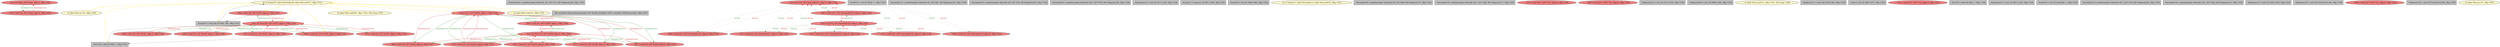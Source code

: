 
digraph G {


node6136 [fillcolor=lightcoral,label="  store i32 %68, i32* %tmp, align 4, !dbg !1528",shape=ellipse,style=filled ]
node6134 [fillcolor=lemonchiffon,label="  br label %for.inc135, !dbg !1550",shape=ellipse,style=filled ]
node6133 [fillcolor=lemonchiffon,label="  br label %for.cond106, !dbg !1552, !llvm.loop !1553",shape=ellipse,style=filled ]
node6130 [fillcolor=grey,label="  %arrayidx121 = getelementptr inbounds i32, i32* %71, i64 %idxprom120, !dbg !1529",shape=rectangle,style=filled ]
node6131 [fillcolor=lightcoral,label="  %62 = load i32, i32* %i105, align 4, !dbg !1511",shape=ellipse,style=filled ]
node6128 [fillcolor=lightcoral,label="  store i32 %78, i32* %arrayidx131, align 4, !dbg !1544",shape=ellipse,style=filled ]
node6123 [fillcolor=grey,label="  %sub119 = sub i32 %sub, 1, !dbg !1533",shape=rectangle,style=filled ]
node6122 [fillcolor=grey,label="  %arrayidx131 = getelementptr inbounds i32, i32* %81, i64 %idxprom130, !dbg !1539",shape=rectangle,style=filled ]
node6121 [fillcolor=lightcoral,label="  %63 = load i32, i32* %j109, align 4, !dbg !1520",shape=ellipse,style=filled ]
node6119 [fillcolor=grey,label="  %arrayidx125 = getelementptr inbounds i32, i32* %76, i64 %idxprom124, !dbg !1534",shape=rectangle,style=filled ]
node6117 [fillcolor=grey,label="  %arrayidx127 = getelementptr inbounds i32*, i32** %79, i64 %idxprom126, !dbg !1539",shape=rectangle,style=filled ]
node6116 [fillcolor=grey,label="  %idxprom124 = zext i32 %77 to i64, !dbg !1534",shape=rectangle,style=filled ]
node6126 [fillcolor=grey,label="  %cmp111 = icmp ult i32 %63, 1500, !dbg !1522",shape=rectangle,style=filled ]
node6115 [fillcolor=grey,label="  %sub128 = sub i32 3000, %82, !dbg !1542",shape=rectangle,style=filled ]
node6139 [fillcolor=lemonchiffon,label="  br i1 %cmp111, label %for.body112, label %for.end134, !dbg !1523",shape=ellipse,style=filled ]
node6092 [fillcolor=grey,label="  %arrayidx116 = getelementptr inbounds i32, i32* %66, i64 %idxprom115, !dbg !1524",shape=rectangle,style=filled ]
node6118 [fillcolor=lightcoral,label="  %81 = load i32*, i32** %arrayidx127, align 8, !dbg !1539",shape=ellipse,style=filled ]
node6085 [fillcolor=grey,label="  %arrayidx118 = getelementptr inbounds i32*, i32** %69, i64 %idxprom117, !dbg !1529",shape=rectangle,style=filled ]
node6082 [fillcolor=lightcoral,label="  store i32 %inc136, i32* %i105, align 4, !dbg !1551",shape=ellipse,style=filled ]
node6094 [fillcolor=lightcoral,label="  %79 = load i32**, i32*** %c, align 8, !dbg !1539",shape=ellipse,style=filled ]
node6108 [fillcolor=lightcoral,label="  %78 = load i32, i32* %tmp, align 4, !dbg !1538",shape=ellipse,style=filled ]
node6107 [fillcolor=lightcoral,label="  store i32 %73, i32* %arrayidx125, align 4, !dbg !1537",shape=ellipse,style=filled ]
node6093 [fillcolor=lightcoral,label="  %66 = load i32*, i32** %arrayidx114, align 8, !dbg !1524",shape=ellipse,style=filled ]
node6106 [fillcolor=lightcoral,label="  %77 = load i32, i32* %j109, align 4, !dbg !1536",shape=ellipse,style=filled ]
node6105 [fillcolor=lightcoral,label="  %75 = load i32, i32* %i105, align 4, !dbg !1535",shape=ellipse,style=filled ]
node6088 [fillcolor=lightcoral,label="  %69 = load i32**, i32*** %c, align 8, !dbg !1529",shape=ellipse,style=filled ]
node6135 [fillcolor=grey,label="  %idxprom122 = zext i32 %75 to i64, !dbg !1534",shape=rectangle,style=filled ]
node6112 [fillcolor=grey,label="  %idxprom126 = zext i32 %80 to i64, !dbg !1539",shape=rectangle,style=filled ]
node6087 [fillcolor=lightcoral,label="  %70 = load i32, i32* %i105, align 4, !dbg !1530",shape=ellipse,style=filled ]
node6086 [fillcolor=lightcoral,label="  %72 = load i32, i32* %j109, align 4, !dbg !1531",shape=ellipse,style=filled ]
node6127 [fillcolor=lemonchiffon,label="  br label %for.cond110, !dbg !1547, !llvm.loop !1548",shape=ellipse,style=filled ]
node6089 [fillcolor=lightcoral,label="  store i32 0, i32* %j109, align 4, !dbg !1518",shape=ellipse,style=filled ]
node6132 [fillcolor=lightcoral,label="  %65 = load i32, i32* %i105, align 4, !dbg !1526",shape=ellipse,style=filled ]
node6124 [fillcolor=grey,label="  %cmp107 = icmp ult i32 %62, 100, !dbg !1513",shape=rectangle,style=filled ]
node6079 [fillcolor=lightcoral,label="  %73 = load i32, i32* %arrayidx121, align 4, !dbg !1529",shape=ellipse,style=filled ]
node6102 [fillcolor=lemonchiffon,label="  br label %for.cond110, !dbg !1519",shape=ellipse,style=filled ]
node6091 [fillcolor=grey,label="  %idxprom117 = zext i32 %70 to i64, !dbg !1529",shape=rectangle,style=filled ]
node6081 [fillcolor=grey,label="  %sub = sub i32 3000, %72, !dbg !1532",shape=rectangle,style=filled ]
node6084 [fillcolor=lightcoral,label="  %71 = load i32*, i32** %arrayidx118, align 8, !dbg !1529",shape=ellipse,style=filled ]
node6095 [fillcolor=lightcoral,label="  %74 = load i32**, i32*** %c, align 8, !dbg !1534",shape=ellipse,style=filled ]
node6083 [fillcolor=grey,label="  %inc133 = add i32 %83, 1, !dbg !1546",shape=rectangle,style=filled ]
node6096 [fillcolor=grey,label="  %idxprom115 = zext i32 %67 to i64, !dbg !1524",shape=rectangle,style=filled ]
node6097 [fillcolor=lightcoral,label="  %67 = load i32, i32* %j109, align 4, !dbg !1527",shape=ellipse,style=filled ]
node6100 [fillcolor=grey,label="  %sub129 = sub i32 %sub128, 1, !dbg !1543",shape=rectangle,style=filled ]
node6129 [fillcolor=grey,label="  call void @llvm.dbg.declare(metadata i32* %j109, metadata !1672, metadata !DIExpression()), !dbg !1675",shape=rectangle,style=filled ]
node6098 [fillcolor=grey,label="  %arrayidx123 = getelementptr inbounds i32*, i32** %74, i64 %idxprom122, !dbg !1534",shape=rectangle,style=filled ]
node6099 [fillcolor=grey,label="  %arrayidx114 = getelementptr inbounds i32*, i32** %64, i64 %idxprom113, !dbg !1524",shape=rectangle,style=filled ]
node6101 [fillcolor=grey,label="  %idxprom113 = zext i32 %65 to i64, !dbg !1524",shape=rectangle,style=filled ]
node6080 [fillcolor=grey,label="  %idxprom120 = zext i32 %sub119 to i64, !dbg !1529",shape=rectangle,style=filled ]
node6111 [fillcolor=lightcoral,label="  %76 = load i32*, i32** %arrayidx123, align 8, !dbg !1534",shape=ellipse,style=filled ]
node6138 [fillcolor=lemonchiffon,label="  br i1 %cmp107, label %for.body108, label %for.end137, !dbg !1514",shape=ellipse,style=filled ]
node6090 [fillcolor=lightcoral,label="  %68 = load i32, i32* %arrayidx116, align 4, !dbg !1524",shape=ellipse,style=filled ]
node6103 [fillcolor=lightcoral,label="  %64 = load i32**, i32*** %c, align 8, !dbg !1524",shape=ellipse,style=filled ]
node6137 [fillcolor=grey,label="  %idxprom130 = zext i32 %sub129 to i64, !dbg !1539",shape=rectangle,style=filled ]
node6104 [fillcolor=lightcoral,label="  %84 = load i32, i32* %i105, align 4, !dbg !1551",shape=ellipse,style=filled ]
node6120 [fillcolor=grey,label="  %inc136 = add i32 %84, 1, !dbg !1551",shape=rectangle,style=filled ]
node6109 [fillcolor=lightcoral,label="  %80 = load i32, i32* %i105, align 4, !dbg !1540",shape=ellipse,style=filled ]
node6125 [fillcolor=lemonchiffon,label="  br label %for.inc132, !dbg !1545",shape=ellipse,style=filled ]
node6110 [fillcolor=lightcoral,label="  %82 = load i32, i32* %j109, align 4, !dbg !1541",shape=ellipse,style=filled ]
node6113 [fillcolor=lightcoral,label="  %83 = load i32, i32* %j109, align 4, !dbg !1546",shape=ellipse,style=filled ]
node6114 [fillcolor=lightcoral,label="  store i32 %inc133, i32* %j109, align 4, !dbg !1546",shape=ellipse,style=filled ]

node6113->node6114 [style=solid,color=firebrick3,label="A|indep|Const",penwidth=1.0,fontcolor=firebrick3 ]
node6114->node6113 [style=solid,color=forestgreen,label="T|indep|Const",penwidth=1.0,fontcolor=forestgreen ]
node6114->node6106 [style=solid,color=forestgreen,label="T|indep|Const",penwidth=1.0,fontcolor=forestgreen ]
node6106->node6114 [style=solid,color=firebrick3,label="A|indep|Const",penwidth=1.0,fontcolor=firebrick3 ]
node6107->node6111 [style=dotted,color=forestgreen,label="T|Conf",penwidth=1.0,fontcolor=forestgreen ]
node6109->node6082 [style=solid,color=firebrick3,label="A|indep|Const",penwidth=1.0,fontcolor=firebrick3 ]
node6114->node6110 [style=solid,color=forestgreen,label="T|indep|Const",penwidth=1.0,fontcolor=forestgreen ]
node6110->node6114 [style=solid,color=firebrick3,label="A|indep|Const",penwidth=1.0,fontcolor=firebrick3 ]
node6118->node6107 [style=dotted,color=firebrick3,label="A|Conf",penwidth=1.0,fontcolor=firebrick3 ]
node6082->node6087 [style=solid,color=forestgreen,label="T|indep|Const",penwidth=1.0,fontcolor=forestgreen ]
node6093->node6128 [style=dotted,color=firebrick3,label="A|Conf",penwidth=1.0,fontcolor=firebrick3 ]
node6107->node6118 [style=dotted,color=forestgreen,label="T|Conf",penwidth=1.0,fontcolor=forestgreen ]
node6128->node6093 [style=dotted,color=forestgreen,label="T|Conf",penwidth=1.0,fontcolor=forestgreen ]
node6079->node6107 [style=dotted,color=firebrick3,label="A|Conf",penwidth=1.0,fontcolor=firebrick3 ]
node6097->node6089 [style=solid,color=firebrick3,label="A|indep|Const",penwidth=1.0,fontcolor=firebrick3 ]
node6106->node6089 [style=solid,color=firebrick3,label="A|indep|Const",penwidth=1.0,fontcolor=firebrick3 ]
node6089->node6106 [style=solid,color=forestgreen,label="T|indep|Const",penwidth=1.0,fontcolor=forestgreen ]
node6124->node6138 [style=solid,color=black,label="",penwidth=0.5,fontcolor=black ]
node6138->node6124 [style=solid,color=gold,label="C",penwidth=1.0,fontcolor=gold ]
node6128->node6090 [style=dotted,color=forestgreen,label="T|Conf",penwidth=1.0,fontcolor=forestgreen ]
node6107->node6079 [style=dotted,color=forestgreen,label="T|Conf",penwidth=1.0,fontcolor=forestgreen ]
node6090->node6128 [style=dotted,color=firebrick3,label="A|Conf",penwidth=1.0,fontcolor=firebrick3 ]
node6138->node6104 [style=solid,color=gold,label="C",penwidth=1.0,fontcolor=gold ]
node6111->node6107 [style=dotted,color=firebrick3,label="A|Conf",penwidth=1.0,fontcolor=firebrick3 ]
node6084->node6107 [style=dotted,color=firebrick3,label="A|Conf",penwidth=1.0,fontcolor=firebrick3 ]
node6107->node6084 [style=dotted,color=forestgreen,label="T|Conf",penwidth=1.0,fontcolor=forestgreen ]
node6138->node6131 [style=solid,color=gold,label="C",penwidth=1.0,fontcolor=gold ]
node6120->node6082 [style=solid,color=black,label="",penwidth=0.5,fontcolor=black ]
node6107->node6093 [style=dotted,color=forestgreen,label="T|Conf",penwidth=1.0,fontcolor=forestgreen ]
node6087->node6082 [style=solid,color=firebrick3,label="A|indep|Const",penwidth=1.0,fontcolor=firebrick3 ]
node6082->node6131 [style=solid,color=forestgreen,label="T|indep|Const",penwidth=1.0,fontcolor=forestgreen ]
node6131->node6082 [style=solid,color=firebrick3,label="A|indep|Const",penwidth=1.0,fontcolor=firebrick3 ]
node6121->node6089 [style=solid,color=firebrick3,label="A|indep|Const",penwidth=1.0,fontcolor=firebrick3 ]
node6089->node6121 [style=solid,color=forestgreen,label="T|indep|Const",penwidth=1.0,fontcolor=forestgreen ]
node6082->node6109 [style=solid,color=forestgreen,label="T|indep|Const",penwidth=1.0,fontcolor=forestgreen ]
node6138->node6134 [style=solid,color=gold,label="C",penwidth=1.0,fontcolor=gold ]
node6086->node6114 [style=solid,color=firebrick3,label="A|indep|Const",penwidth=1.0,fontcolor=firebrick3 ]
node6082->node6104 [style=solid,color=forestgreen,label="T|indep|Const",penwidth=1.0,fontcolor=forestgreen ]
node6118->node6128 [style=dotted,color=firebrick3,label="A|Conf",penwidth=1.0,fontcolor=firebrick3 ]
node6079->node6128 [style=dotted,color=firebrick3,label="A|Conf",penwidth=1.0,fontcolor=firebrick3 ]
node6086->node6089 [style=solid,color=firebrick3,label="A|indep|Const",penwidth=1.0,fontcolor=firebrick3 ]
node6138->node6138 [style=solid,color=gold,label="C",penwidth=1.0,fontcolor=gold ]
node6090->node6107 [style=dotted,color=firebrick3,label="A|Conf",penwidth=1.0,fontcolor=firebrick3 ]
node6104->node6082 [style=solid,color=firebrick3,label="A|indep|Const",penwidth=1.0,fontcolor=firebrick3 ]
node6114->node6086 [style=solid,color=forestgreen,label="T|indep|Const",penwidth=1.0,fontcolor=forestgreen ]
node6121->node6114 [style=solid,color=firebrick3,label="A|indep|Const",penwidth=1.0,fontcolor=firebrick3 ]
node6138->node6120 [style=solid,color=gold,label="C",penwidth=1.0,fontcolor=gold ]
node6084->node6128 [style=dotted,color=firebrick3,label="A|Conf",penwidth=1.0,fontcolor=firebrick3 ]
node6138->node6089 [style=solid,color=gold,label="C",penwidth=1.0,fontcolor=gold ]
node6104->node6120 [style=solid,color=black,label="",penwidth=0.5,fontcolor=black ]
node6138->node6102 [style=solid,color=gold,label="C",penwidth=1.0,fontcolor=gold ]
node6131->node6124 [style=solid,color=black,label="",penwidth=0.5,fontcolor=black ]
node6132->node6082 [style=solid,color=firebrick3,label="A|indep|Const",penwidth=1.0,fontcolor=firebrick3 ]
node6089->node6086 [style=solid,color=forestgreen,label="T|indep|Const",penwidth=1.0,fontcolor=forestgreen ]
node6138->node6133 [style=solid,color=gold,label="C",penwidth=1.0,fontcolor=gold ]
node6082->node6105 [style=solid,color=forestgreen,label="T|indep|Const",penwidth=1.0,fontcolor=forestgreen ]
node6089->node6097 [style=solid,color=forestgreen,label="T|indep|Const",penwidth=1.0,fontcolor=forestgreen ]
node6093->node6107 [style=dotted,color=firebrick3,label="A|Conf",penwidth=1.0,fontcolor=firebrick3 ]
node6108->node6136 [style=solid,color=firebrick3,label="A|indep|Const",penwidth=1.0,fontcolor=firebrick3 ]
node6128->node6118 [style=dotted,color=forestgreen,label="T|Conf",penwidth=1.0,fontcolor=forestgreen ]
node6138->node6082 [style=solid,color=gold,label="C",penwidth=1.0,fontcolor=gold ]
node6105->node6082 [style=solid,color=firebrick3,label="A|indep|Const",penwidth=1.0,fontcolor=firebrick3 ]
node6110->node6089 [style=solid,color=firebrick3,label="A|indep|Const",penwidth=1.0,fontcolor=firebrick3 ]
node6089->node6113 [style=solid,color=forestgreen,label="T|indep|Const",penwidth=1.0,fontcolor=forestgreen ]
node6082->node6132 [style=solid,color=forestgreen,label="T|indep|Const",penwidth=1.0,fontcolor=forestgreen ]
node6113->node6089 [style=solid,color=firebrick3,label="A|indep|Const",penwidth=1.0,fontcolor=firebrick3 ]
node6111->node6128 [style=dotted,color=firebrick3,label="A|Conf",penwidth=1.0,fontcolor=firebrick3 ]
node6128->node6079 [style=dotted,color=forestgreen,label="T|Conf",penwidth=1.0,fontcolor=forestgreen ]
node6128->node6084 [style=dotted,color=forestgreen,label="T|Conf",penwidth=1.0,fontcolor=forestgreen ]
node6089->node6110 [style=solid,color=forestgreen,label="T|indep|Const",penwidth=1.0,fontcolor=forestgreen ]
node6128->node6111 [style=dotted,color=forestgreen,label="T|Conf",penwidth=1.0,fontcolor=forestgreen ]
node6114->node6097 [style=solid,color=forestgreen,label="T|indep|Const",penwidth=1.0,fontcolor=forestgreen ]
node6107->node6090 [style=dotted,color=forestgreen,label="T|Conf",penwidth=1.0,fontcolor=forestgreen ]
node6097->node6114 [style=solid,color=firebrick3,label="A|indep|Const",penwidth=1.0,fontcolor=firebrick3 ]
node6136->node6108 [style=solid,color=forestgreen,label="T|indep|Const",penwidth=1.0,fontcolor=forestgreen ]
node6114->node6121 [style=solid,color=forestgreen,label="T|indep|Const",penwidth=1.0,fontcolor=forestgreen ]
node6138->node6129 [style=solid,color=gold,label="C",penwidth=1.0,fontcolor=gold ]


}
